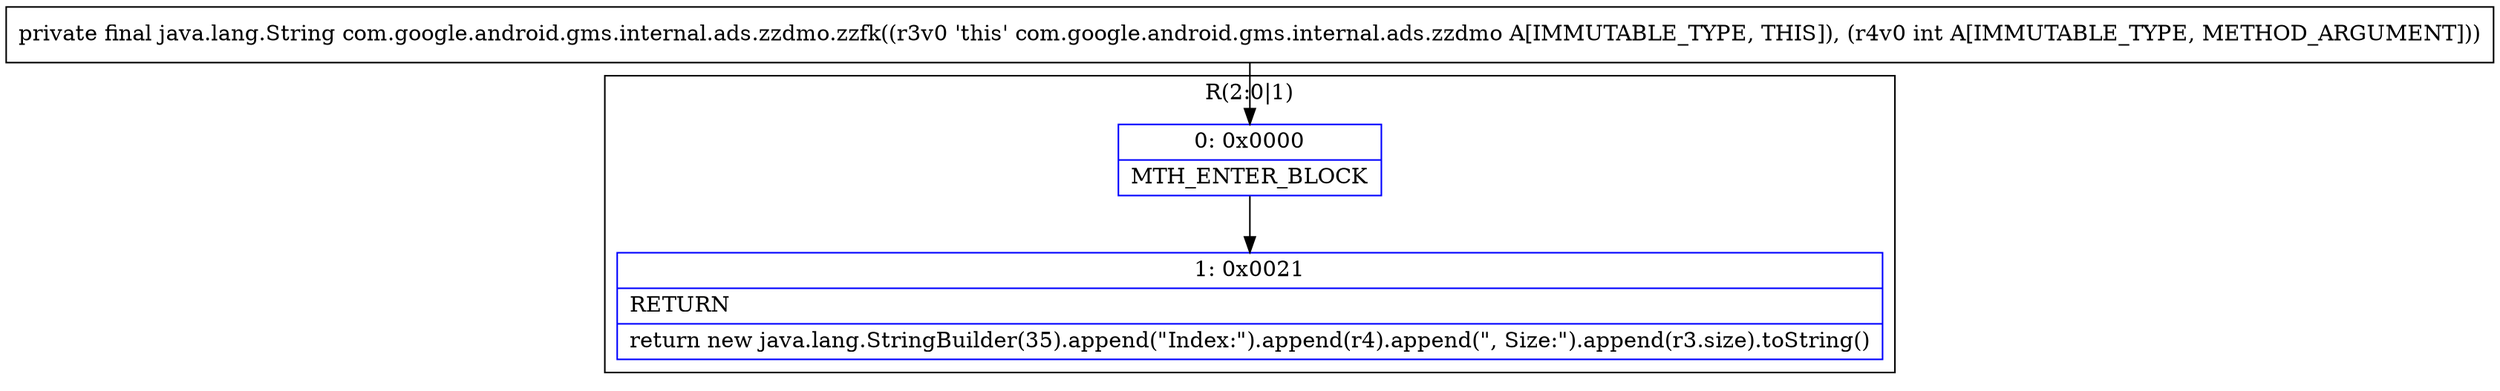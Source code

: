 digraph "CFG forcom.google.android.gms.internal.ads.zzdmo.zzfk(I)Ljava\/lang\/String;" {
subgraph cluster_Region_983145273 {
label = "R(2:0|1)";
node [shape=record,color=blue];
Node_0 [shape=record,label="{0\:\ 0x0000|MTH_ENTER_BLOCK\l}"];
Node_1 [shape=record,label="{1\:\ 0x0021|RETURN\l|return new java.lang.StringBuilder(35).append(\"Index:\").append(r4).append(\", Size:\").append(r3.size).toString()\l}"];
}
MethodNode[shape=record,label="{private final java.lang.String com.google.android.gms.internal.ads.zzdmo.zzfk((r3v0 'this' com.google.android.gms.internal.ads.zzdmo A[IMMUTABLE_TYPE, THIS]), (r4v0 int A[IMMUTABLE_TYPE, METHOD_ARGUMENT])) }"];
MethodNode -> Node_0;
Node_0 -> Node_1;
}


